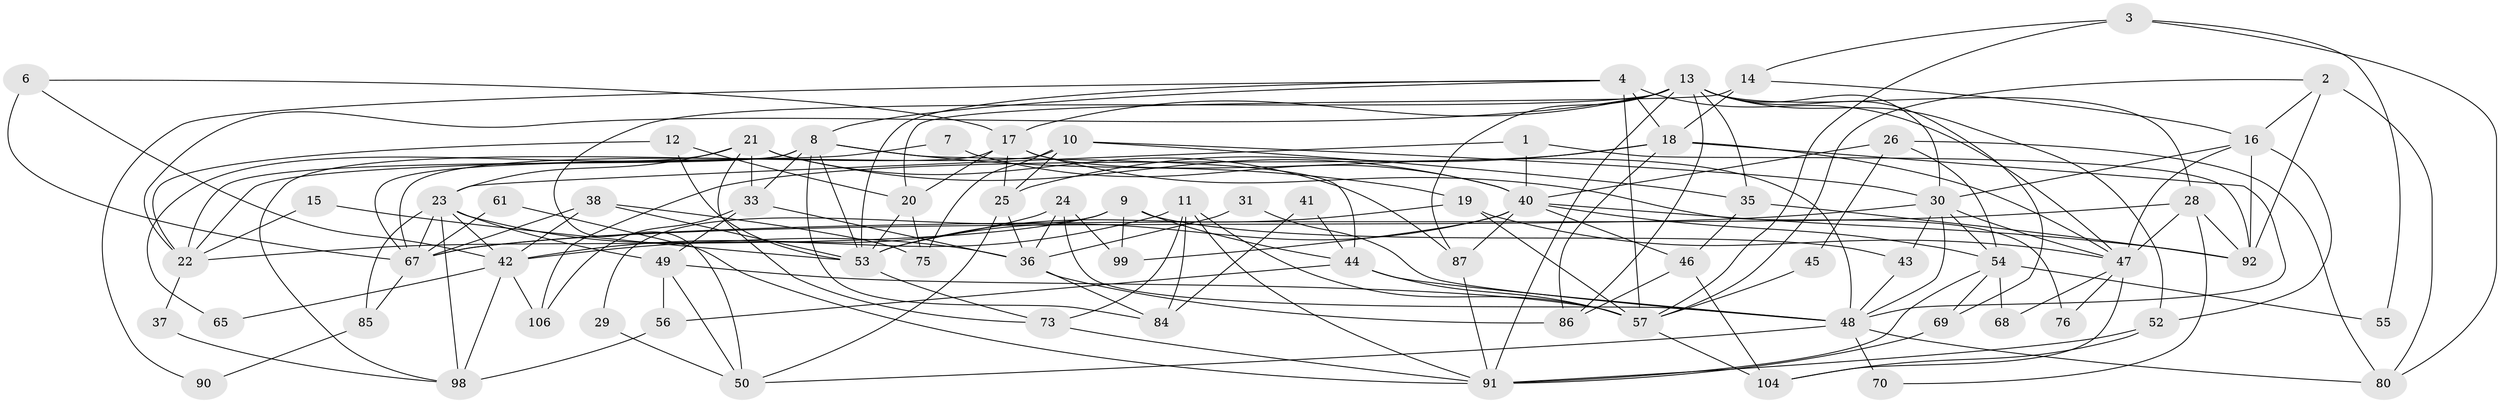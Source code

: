 // Generated by graph-tools (version 1.1) at 2025/52/02/27/25 19:52:09]
// undirected, 72 vertices, 172 edges
graph export_dot {
graph [start="1"]
  node [color=gray90,style=filled];
  1 [super="+94"];
  2 [super="+27"];
  3 [super="+81"];
  4 [super="+5"];
  6;
  7;
  8 [super="+100"];
  9 [super="+58"];
  10 [super="+34"];
  11 [super="+83"];
  12;
  13 [super="+32"];
  14 [super="+89"];
  15;
  16;
  17 [super="+39"];
  18 [super="+60"];
  19;
  20 [super="+101"];
  21 [super="+64"];
  22 [super="+63"];
  23 [super="+59"];
  24;
  25;
  26;
  28 [super="+105"];
  29;
  30 [super="+72"];
  31;
  33;
  35 [super="+102"];
  36 [super="+82"];
  37;
  38 [super="+62"];
  40 [super="+74"];
  41;
  42 [super="+51"];
  43;
  44 [super="+97"];
  45;
  46;
  47 [super="+96"];
  48 [super="+79"];
  49 [super="+66"];
  50 [super="+93"];
  52;
  53 [super="+71"];
  54 [super="+107"];
  55;
  56 [super="+88"];
  57 [super="+77"];
  61;
  65;
  67 [super="+78"];
  68;
  69;
  70;
  73;
  75;
  76;
  80;
  84;
  85;
  86;
  87;
  90;
  91 [super="+95"];
  92 [super="+103"];
  98;
  99;
  104;
  106;
  1 -- 92;
  1 -- 40;
  1 -- 23;
  2 -- 92;
  2 -- 80;
  2 -- 16;
  2 -- 57;
  3 -- 80;
  3 -- 57;
  3 -- 55;
  3 -- 14;
  4 -- 18;
  4 -- 47;
  4 -- 8;
  4 -- 57 [weight=2];
  4 -- 90;
  4 -- 53;
  6 -- 42;
  6 -- 67;
  6 -- 17;
  7 -- 40;
  7 -- 22;
  8 -- 33;
  8 -- 19;
  8 -- 84;
  8 -- 22;
  8 -- 44;
  8 -- 53;
  8 -- 67;
  9 -- 99;
  9 -- 43;
  9 -- 29;
  9 -- 44;
  9 -- 22;
  10 -- 25;
  10 -- 35;
  10 -- 67;
  10 -- 75;
  10 -- 30;
  11 -- 57;
  11 -- 42;
  11 -- 91;
  11 -- 73;
  11 -- 84;
  12 -- 20;
  12 -- 53;
  12 -- 22;
  13 -- 50;
  13 -- 52;
  13 -- 69;
  13 -- 86;
  13 -- 30;
  13 -- 22;
  13 -- 17;
  13 -- 35;
  13 -- 87;
  13 -- 91;
  13 -- 28;
  14 -- 18;
  14 -- 16;
  14 -- 20;
  15 -- 53;
  15 -- 22;
  16 -- 30;
  16 -- 52;
  16 -- 47;
  16 -- 92;
  17 -- 98;
  17 -- 20;
  17 -- 48;
  17 -- 25;
  17 -- 76;
  18 -- 86;
  18 -- 25;
  18 -- 106;
  18 -- 48;
  18 -- 47;
  19 -- 53 [weight=2];
  19 -- 47;
  19 -- 57;
  20 -- 75;
  20 -- 53;
  21 -- 73;
  21 -- 23;
  21 -- 87;
  21 -- 40 [weight=2];
  21 -- 33;
  21 -- 65;
  22 -- 37;
  23 -- 36;
  23 -- 85;
  23 -- 49;
  23 -- 98;
  23 -- 42;
  23 -- 67;
  24 -- 36;
  24 -- 99;
  24 -- 48;
  24 -- 42;
  25 -- 50;
  25 -- 36;
  26 -- 45;
  26 -- 80;
  26 -- 54;
  26 -- 40;
  28 -- 70;
  28 -- 67;
  28 -- 47;
  28 -- 92;
  29 -- 50;
  30 -- 43;
  30 -- 67 [weight=2];
  30 -- 54;
  30 -- 48;
  30 -- 47;
  31 -- 36;
  31 -- 48;
  33 -- 106;
  33 -- 36;
  33 -- 49;
  35 -- 92;
  35 -- 46;
  36 -- 84;
  36 -- 86;
  37 -- 98;
  38 -- 75;
  38 -- 53;
  38 -- 42;
  38 -- 67;
  40 -- 46;
  40 -- 92;
  40 -- 99;
  40 -- 54;
  40 -- 53;
  40 -- 87;
  41 -- 84;
  41 -- 44;
  42 -- 65;
  42 -- 98;
  42 -- 106;
  43 -- 48;
  44 -- 57;
  44 -- 56;
  44 -- 48;
  45 -- 57;
  46 -- 86;
  46 -- 104;
  47 -- 76;
  47 -- 68;
  47 -- 104;
  48 -- 80;
  48 -- 70;
  48 -- 50;
  49 -- 57;
  49 -- 56;
  49 -- 50;
  52 -- 104;
  52 -- 91;
  53 -- 73;
  54 -- 69;
  54 -- 55;
  54 -- 68;
  54 -- 91;
  56 -- 98;
  57 -- 104;
  61 -- 67;
  61 -- 91;
  67 -- 85;
  69 -- 91;
  73 -- 91;
  85 -- 90;
  87 -- 91;
}
